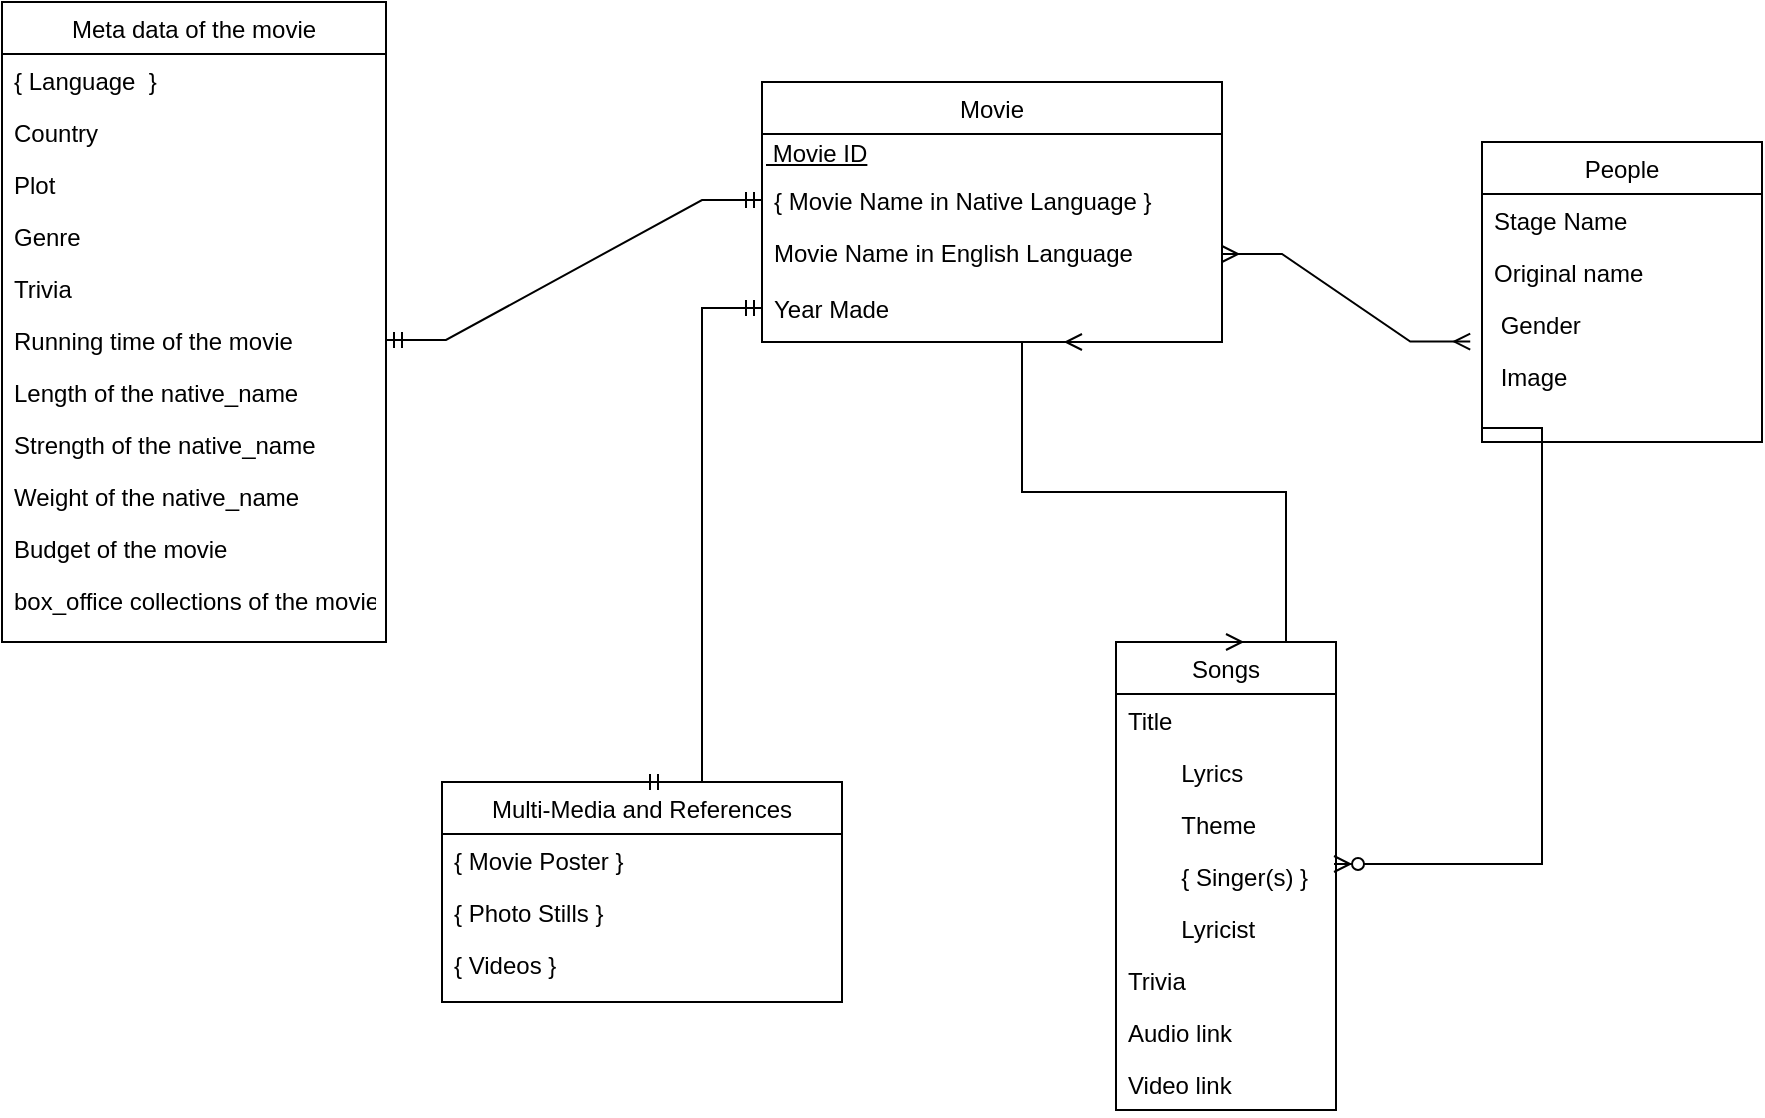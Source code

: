 <mxGraphModel dx="2036" dy="642" grid="1" gridSize="10" guides="1" tooltips="1" connect="1" arrows="1" fold="1" page="1" pageScale="1" pageWidth="827" pageHeight="1169" math="0" shadow="0">
  <root>
    <mxCell id="WIyWlLk6GJQsqaUBKTNV-0" />
    <mxCell id="WIyWlLk6GJQsqaUBKTNV-1" parent="WIyWlLk6GJQsqaUBKTNV-0" />
    <mxCell id="zkfFHV4jXpPFQw0GAbJ--0" value="Movie" style="swimlane;fontStyle=0;align=center;verticalAlign=top;childLayout=stackLayout;horizontal=1;startSize=26;horizontalStack=0;resizeParent=1;resizeLast=0;collapsible=1;marginBottom=0;rounded=0;shadow=0;strokeWidth=1;" parent="WIyWlLk6GJQsqaUBKTNV-1" vertex="1">
      <mxGeometry x="300" y="50" width="230" height="130" as="geometry">
        <mxRectangle x="230" y="140" width="160" height="26" as="alternateBounds" />
      </mxGeometry>
    </mxCell>
    <mxCell id="9_J77zJkFReDCm0pD4ge-1" value="&lt;u&gt;&amp;nbsp;Movie ID&lt;/u&gt;" style="text;html=1;align=left;verticalAlign=middle;resizable=0;points=[];autosize=1;strokeColor=none;fillColor=none;" parent="zkfFHV4jXpPFQw0GAbJ--0" vertex="1">
      <mxGeometry y="26" width="230" height="20" as="geometry" />
    </mxCell>
    <mxCell id="zkfFHV4jXpPFQw0GAbJ--1" value="{ Movie Name in Native Language }" style="text;align=left;verticalAlign=top;spacingLeft=4;spacingRight=4;overflow=hidden;rotatable=0;points=[[0,0.5],[1,0.5]];portConstraint=eastwest;" parent="zkfFHV4jXpPFQw0GAbJ--0" vertex="1">
      <mxGeometry y="46" width="230" height="26" as="geometry" />
    </mxCell>
    <mxCell id="zkfFHV4jXpPFQw0GAbJ--2" value="Movie Name in English Language" style="text;align=left;verticalAlign=top;spacingLeft=4;spacingRight=4;overflow=hidden;rotatable=0;points=[[0,0.5],[1,0.5]];portConstraint=eastwest;rounded=0;shadow=0;html=0;" parent="zkfFHV4jXpPFQw0GAbJ--0" vertex="1">
      <mxGeometry y="72" width="230" height="28" as="geometry" />
    </mxCell>
    <mxCell id="zkfFHV4jXpPFQw0GAbJ--3" value="Year Made" style="text;align=left;verticalAlign=top;spacingLeft=4;spacingRight=4;overflow=hidden;rotatable=0;points=[[0,0.5],[1,0.5]];portConstraint=eastwest;rounded=0;shadow=0;html=0;" parent="zkfFHV4jXpPFQw0GAbJ--0" vertex="1">
      <mxGeometry y="100" width="230" height="26" as="geometry" />
    </mxCell>
    <mxCell id="zkfFHV4jXpPFQw0GAbJ--6" value="Multi-Media and References" style="swimlane;fontStyle=0;align=center;verticalAlign=top;childLayout=stackLayout;horizontal=1;startSize=26;horizontalStack=0;resizeParent=1;resizeLast=0;collapsible=1;marginBottom=0;rounded=0;shadow=0;strokeWidth=1;" parent="WIyWlLk6GJQsqaUBKTNV-1" vertex="1">
      <mxGeometry x="140" y="400" width="200" height="110" as="geometry">
        <mxRectangle x="130" y="380" width="160" height="26" as="alternateBounds" />
      </mxGeometry>
    </mxCell>
    <mxCell id="zkfFHV4jXpPFQw0GAbJ--7" value="{ Movie Poster }" style="text;align=left;verticalAlign=top;spacingLeft=4;spacingRight=4;overflow=hidden;rotatable=0;points=[[0,0.5],[1,0.5]];portConstraint=eastwest;" parent="zkfFHV4jXpPFQw0GAbJ--6" vertex="1">
      <mxGeometry y="26" width="200" height="26" as="geometry" />
    </mxCell>
    <mxCell id="zkfFHV4jXpPFQw0GAbJ--8" value="{ Photo Stills }" style="text;align=left;verticalAlign=top;spacingLeft=4;spacingRight=4;overflow=hidden;rotatable=0;points=[[0,0.5],[1,0.5]];portConstraint=eastwest;rounded=0;shadow=0;html=0;" parent="zkfFHV4jXpPFQw0GAbJ--6" vertex="1">
      <mxGeometry y="52" width="200" height="26" as="geometry" />
    </mxCell>
    <mxCell id="zkfFHV4jXpPFQw0GAbJ--10" value="{ Videos }" style="text;align=left;verticalAlign=top;spacingLeft=4;spacingRight=4;overflow=hidden;rotatable=0;points=[[0,0.5],[1,0.5]];portConstraint=eastwest;fontStyle=0" parent="zkfFHV4jXpPFQw0GAbJ--6" vertex="1">
      <mxGeometry y="78" width="200" height="26" as="geometry" />
    </mxCell>
    <mxCell id="zkfFHV4jXpPFQw0GAbJ--13" value="People" style="swimlane;fontStyle=0;align=center;verticalAlign=top;childLayout=stackLayout;horizontal=1;startSize=26;horizontalStack=0;resizeParent=1;resizeLast=0;collapsible=1;marginBottom=0;rounded=0;shadow=0;strokeWidth=1;" parent="WIyWlLk6GJQsqaUBKTNV-1" vertex="1">
      <mxGeometry x="660" y="80" width="140" height="150" as="geometry">
        <mxRectangle x="340" y="380" width="170" height="26" as="alternateBounds" />
      </mxGeometry>
    </mxCell>
    <mxCell id="CHPgiApptmzb3LHYU0zf-10" value="Stage Name" style="text;align=left;verticalAlign=top;spacingLeft=4;spacingRight=4;overflow=hidden;rotatable=0;points=[[0,0.5],[1,0.5]];portConstraint=eastwest;" parent="zkfFHV4jXpPFQw0GAbJ--13" vertex="1">
      <mxGeometry y="26" width="140" height="26" as="geometry" />
    </mxCell>
    <mxCell id="CHPgiApptmzb3LHYU0zf-8" value="Original name" style="text;align=left;verticalAlign=top;spacingLeft=4;spacingRight=4;overflow=hidden;rotatable=0;points=[[0,0.5],[1,0.5]];portConstraint=eastwest;" parent="zkfFHV4jXpPFQw0GAbJ--13" vertex="1">
      <mxGeometry y="52" width="140" height="26" as="geometry" />
    </mxCell>
    <mxCell id="CHPgiApptmzb3LHYU0zf-9" value=" Gender" style="text;align=left;verticalAlign=top;spacingLeft=4;spacingRight=4;overflow=hidden;rotatable=0;points=[[0,0.5],[1,0.5]];portConstraint=eastwest;" parent="zkfFHV4jXpPFQw0GAbJ--13" vertex="1">
      <mxGeometry y="78" width="140" height="26" as="geometry" />
    </mxCell>
    <mxCell id="CHPgiApptmzb3LHYU0zf-11" value=" Image" style="text;align=left;verticalAlign=top;spacingLeft=4;spacingRight=4;overflow=hidden;rotatable=0;points=[[0,0.5],[1,0.5]];portConstraint=eastwest;" parent="zkfFHV4jXpPFQw0GAbJ--13" vertex="1">
      <mxGeometry y="104" width="140" height="26" as="geometry" />
    </mxCell>
    <mxCell id="zkfFHV4jXpPFQw0GAbJ--17" value="Meta data of the movie" style="swimlane;fontStyle=0;align=center;verticalAlign=top;childLayout=stackLayout;horizontal=1;startSize=26;horizontalStack=0;resizeParent=1;resizeLast=0;collapsible=1;marginBottom=0;rounded=0;shadow=0;strokeWidth=1;" parent="WIyWlLk6GJQsqaUBKTNV-1" vertex="1">
      <mxGeometry x="-80" y="10" width="192" height="320" as="geometry">
        <mxRectangle x="550" y="140" width="160" height="26" as="alternateBounds" />
      </mxGeometry>
    </mxCell>
    <mxCell id="zkfFHV4jXpPFQw0GAbJ--18" value="{ Language  }" style="text;align=left;verticalAlign=top;spacingLeft=4;spacingRight=4;overflow=hidden;rotatable=0;points=[[0,0.5],[1,0.5]];portConstraint=eastwest;" parent="zkfFHV4jXpPFQw0GAbJ--17" vertex="1">
      <mxGeometry y="26" width="192" height="26" as="geometry" />
    </mxCell>
    <mxCell id="zkfFHV4jXpPFQw0GAbJ--19" value="Country" style="text;align=left;verticalAlign=top;spacingLeft=4;spacingRight=4;overflow=hidden;rotatable=0;points=[[0,0.5],[1,0.5]];portConstraint=eastwest;rounded=0;shadow=0;html=0;" parent="zkfFHV4jXpPFQw0GAbJ--17" vertex="1">
      <mxGeometry y="52" width="192" height="26" as="geometry" />
    </mxCell>
    <mxCell id="zkfFHV4jXpPFQw0GAbJ--20" value="Plot" style="text;align=left;verticalAlign=top;spacingLeft=4;spacingRight=4;overflow=hidden;rotatable=0;points=[[0,0.5],[1,0.5]];portConstraint=eastwest;rounded=0;shadow=0;html=0;" parent="zkfFHV4jXpPFQw0GAbJ--17" vertex="1">
      <mxGeometry y="78" width="192" height="26" as="geometry" />
    </mxCell>
    <mxCell id="zkfFHV4jXpPFQw0GAbJ--21" value="Genre" style="text;align=left;verticalAlign=top;spacingLeft=4;spacingRight=4;overflow=hidden;rotatable=0;points=[[0,0.5],[1,0.5]];portConstraint=eastwest;rounded=0;shadow=0;html=0;" parent="zkfFHV4jXpPFQw0GAbJ--17" vertex="1">
      <mxGeometry y="104" width="192" height="26" as="geometry" />
    </mxCell>
    <mxCell id="zkfFHV4jXpPFQw0GAbJ--22" value="Trivia" style="text;align=left;verticalAlign=top;spacingLeft=4;spacingRight=4;overflow=hidden;rotatable=0;points=[[0,0.5],[1,0.5]];portConstraint=eastwest;rounded=0;shadow=0;html=0;" parent="zkfFHV4jXpPFQw0GAbJ--17" vertex="1">
      <mxGeometry y="130" width="192" height="26" as="geometry" />
    </mxCell>
    <mxCell id="zkfFHV4jXpPFQw0GAbJ--24" value="Running time of the movie" style="text;align=left;verticalAlign=top;spacingLeft=4;spacingRight=4;overflow=hidden;rotatable=0;points=[[0,0.5],[1,0.5]];portConstraint=eastwest;" parent="zkfFHV4jXpPFQw0GAbJ--17" vertex="1">
      <mxGeometry y="156" width="192" height="26" as="geometry" />
    </mxCell>
    <mxCell id="zkfFHV4jXpPFQw0GAbJ--25" value="Length of the native_name" style="text;align=left;verticalAlign=top;spacingLeft=4;spacingRight=4;overflow=hidden;rotatable=0;points=[[0,0.5],[1,0.5]];portConstraint=eastwest;" parent="zkfFHV4jXpPFQw0GAbJ--17" vertex="1">
      <mxGeometry y="182" width="192" height="26" as="geometry" />
    </mxCell>
    <mxCell id="CHPgiApptmzb3LHYU0zf-1" value="Strength of the native_name" style="text;align=left;verticalAlign=top;spacingLeft=4;spacingRight=4;overflow=hidden;rotatable=0;points=[[0,0.5],[1,0.5]];portConstraint=eastwest;" parent="zkfFHV4jXpPFQw0GAbJ--17" vertex="1">
      <mxGeometry y="208" width="192" height="26" as="geometry" />
    </mxCell>
    <mxCell id="CHPgiApptmzb3LHYU0zf-2" value="Weight of the native_name" style="text;align=left;verticalAlign=top;spacingLeft=4;spacingRight=4;overflow=hidden;rotatable=0;points=[[0,0.5],[1,0.5]];portConstraint=eastwest;" parent="zkfFHV4jXpPFQw0GAbJ--17" vertex="1">
      <mxGeometry y="234" width="192" height="26" as="geometry" />
    </mxCell>
    <mxCell id="CHPgiApptmzb3LHYU0zf-3" value="Budget of the movie" style="text;align=left;verticalAlign=top;spacingLeft=4;spacingRight=4;overflow=hidden;rotatable=0;points=[[0,0.5],[1,0.5]];portConstraint=eastwest;" parent="zkfFHV4jXpPFQw0GAbJ--17" vertex="1">
      <mxGeometry y="260" width="192" height="26" as="geometry" />
    </mxCell>
    <mxCell id="CHPgiApptmzb3LHYU0zf-5" value="box_office collections of the movie" style="text;align=left;verticalAlign=top;spacingLeft=4;spacingRight=4;overflow=hidden;rotatable=0;points=[[0,0.5],[1,0.5]];portConstraint=eastwest;" parent="zkfFHV4jXpPFQw0GAbJ--17" vertex="1">
      <mxGeometry y="286" width="192" height="26" as="geometry" />
    </mxCell>
    <mxCell id="CHPgiApptmzb3LHYU0zf-16" value="Songs" style="swimlane;fontStyle=0;align=center;verticalAlign=top;childLayout=stackLayout;horizontal=1;startSize=26;horizontalStack=0;resizeParent=1;resizeLast=0;collapsible=1;marginBottom=0;rounded=0;shadow=0;strokeWidth=1;" parent="WIyWlLk6GJQsqaUBKTNV-1" vertex="1">
      <mxGeometry x="477" y="330" width="110" height="234" as="geometry">
        <mxRectangle x="130" y="380" width="160" height="26" as="alternateBounds" />
      </mxGeometry>
    </mxCell>
    <mxCell id="CHPgiApptmzb3LHYU0zf-17" value="Title" style="text;align=left;verticalAlign=top;spacingLeft=4;spacingRight=4;overflow=hidden;rotatable=0;points=[[0,0.5],[1,0.5]];portConstraint=eastwest;" parent="CHPgiApptmzb3LHYU0zf-16" vertex="1">
      <mxGeometry y="26" width="110" height="26" as="geometry" />
    </mxCell>
    <mxCell id="CHPgiApptmzb3LHYU0zf-18" value="        Lyrics" style="text;align=left;verticalAlign=top;spacingLeft=4;spacingRight=4;overflow=hidden;rotatable=0;points=[[0,0.5],[1,0.5]];portConstraint=eastwest;rounded=0;shadow=0;html=0;" parent="CHPgiApptmzb3LHYU0zf-16" vertex="1">
      <mxGeometry y="52" width="110" height="26" as="geometry" />
    </mxCell>
    <mxCell id="CHPgiApptmzb3LHYU0zf-19" value="        Theme" style="text;align=left;verticalAlign=top;spacingLeft=4;spacingRight=4;overflow=hidden;rotatable=0;points=[[0,0.5],[1,0.5]];portConstraint=eastwest;fontStyle=0" parent="CHPgiApptmzb3LHYU0zf-16" vertex="1">
      <mxGeometry y="78" width="110" height="26" as="geometry" />
    </mxCell>
    <mxCell id="CHPgiApptmzb3LHYU0zf-21" value="        { Singer(s) }" style="text;align=left;verticalAlign=top;spacingLeft=4;spacingRight=4;overflow=hidden;rotatable=0;points=[[0,0.5],[1,0.5]];portConstraint=eastwest;" parent="CHPgiApptmzb3LHYU0zf-16" vertex="1">
      <mxGeometry y="104" width="110" height="26" as="geometry" />
    </mxCell>
    <mxCell id="CHPgiApptmzb3LHYU0zf-22" value="        Lyricist" style="text;align=left;verticalAlign=top;spacingLeft=4;spacingRight=4;overflow=hidden;rotatable=0;points=[[0,0.5],[1,0.5]];portConstraint=eastwest;" parent="CHPgiApptmzb3LHYU0zf-16" vertex="1">
      <mxGeometry y="130" width="110" height="26" as="geometry" />
    </mxCell>
    <mxCell id="CHPgiApptmzb3LHYU0zf-20" value="Trivia" style="text;align=left;verticalAlign=top;spacingLeft=4;spacingRight=4;overflow=hidden;rotatable=0;points=[[0,0.5],[1,0.5]];portConstraint=eastwest;" parent="CHPgiApptmzb3LHYU0zf-16" vertex="1">
      <mxGeometry y="156" width="110" height="26" as="geometry" />
    </mxCell>
    <mxCell id="CHPgiApptmzb3LHYU0zf-23" value="Audio link" style="text;align=left;verticalAlign=top;spacingLeft=4;spacingRight=4;overflow=hidden;rotatable=0;points=[[0,0.5],[1,0.5]];portConstraint=eastwest;" parent="CHPgiApptmzb3LHYU0zf-16" vertex="1">
      <mxGeometry y="182" width="110" height="26" as="geometry" />
    </mxCell>
    <mxCell id="CHPgiApptmzb3LHYU0zf-24" value="Video link " style="text;align=left;verticalAlign=top;spacingLeft=4;spacingRight=4;overflow=hidden;rotatable=0;points=[[0,0.5],[1,0.5]];portConstraint=eastwest;" parent="CHPgiApptmzb3LHYU0zf-16" vertex="1">
      <mxGeometry y="208" width="110" height="26" as="geometry" />
    </mxCell>
    <mxCell id="9_J77zJkFReDCm0pD4ge-2" value="" style="edgeStyle=entityRelationEdgeStyle;fontSize=12;html=1;endArrow=ERmany;startArrow=ERmany;rounded=0;entryX=1;entryY=0.5;entryDx=0;entryDy=0;exitX=-0.042;exitY=0.838;exitDx=0;exitDy=0;exitPerimeter=0;" parent="WIyWlLk6GJQsqaUBKTNV-1" source="CHPgiApptmzb3LHYU0zf-9" target="zkfFHV4jXpPFQw0GAbJ--2" edge="1">
      <mxGeometry width="100" height="100" relative="1" as="geometry">
        <mxPoint x="360" y="280" as="sourcePoint" />
        <mxPoint x="460" y="180" as="targetPoint" />
      </mxGeometry>
    </mxCell>
    <mxCell id="9_J77zJkFReDCm0pD4ge-3" value="" style="edgeStyle=entityRelationEdgeStyle;fontSize=12;html=1;endArrow=ERmany;startArrow=ERmany;exitX=0.5;exitY=0;exitDx=0;exitDy=0;rounded=0;" parent="WIyWlLk6GJQsqaUBKTNV-1" source="CHPgiApptmzb3LHYU0zf-16" edge="1">
      <mxGeometry width="100" height="100" relative="1" as="geometry">
        <mxPoint x="360" y="280" as="sourcePoint" />
        <mxPoint x="460" y="180" as="targetPoint" />
      </mxGeometry>
    </mxCell>
    <mxCell id="9_J77zJkFReDCm0pD4ge-10" value="" style="edgeStyle=entityRelationEdgeStyle;fontSize=12;html=1;endArrow=ERmandOne;startArrow=ERmandOne;rounded=0;entryX=0;entryY=0.5;entryDx=0;entryDy=0;exitX=1;exitY=0.5;exitDx=0;exitDy=0;" parent="WIyWlLk6GJQsqaUBKTNV-1" source="zkfFHV4jXpPFQw0GAbJ--24" target="zkfFHV4jXpPFQw0GAbJ--1" edge="1">
      <mxGeometry width="100" height="100" relative="1" as="geometry">
        <mxPoint x="180" y="208" as="sourcePoint" />
        <mxPoint x="280" y="108" as="targetPoint" />
      </mxGeometry>
    </mxCell>
    <mxCell id="9_J77zJkFReDCm0pD4ge-11" value="" style="edgeStyle=entityRelationEdgeStyle;fontSize=12;html=1;endArrow=ERmandOne;startArrow=ERmandOne;rounded=0;entryX=0;entryY=0.5;entryDx=0;entryDy=0;exitX=0.5;exitY=0;exitDx=0;exitDy=0;" parent="WIyWlLk6GJQsqaUBKTNV-1" source="zkfFHV4jXpPFQw0GAbJ--6" target="zkfFHV4jXpPFQw0GAbJ--3" edge="1">
      <mxGeometry width="100" height="100" relative="1" as="geometry">
        <mxPoint x="230" y="320" as="sourcePoint" />
        <mxPoint x="330" y="220" as="targetPoint" />
      </mxGeometry>
    </mxCell>
    <mxCell id="9_J77zJkFReDCm0pD4ge-12" value="" style="edgeStyle=entityRelationEdgeStyle;fontSize=12;html=1;endArrow=ERzeroToMany;endFill=1;rounded=0;exitX=0;exitY=0.5;exitDx=0;exitDy=0;entryX=0.991;entryY=0.269;entryDx=0;entryDy=0;entryPerimeter=0;" parent="WIyWlLk6GJQsqaUBKTNV-1" target="CHPgiApptmzb3LHYU0zf-21" edge="1">
      <mxGeometry width="100" height="100" relative="1" as="geometry">
        <mxPoint x="660" y="223" as="sourcePoint" />
        <mxPoint x="730" y="290" as="targetPoint" />
      </mxGeometry>
    </mxCell>
  </root>
</mxGraphModel>

